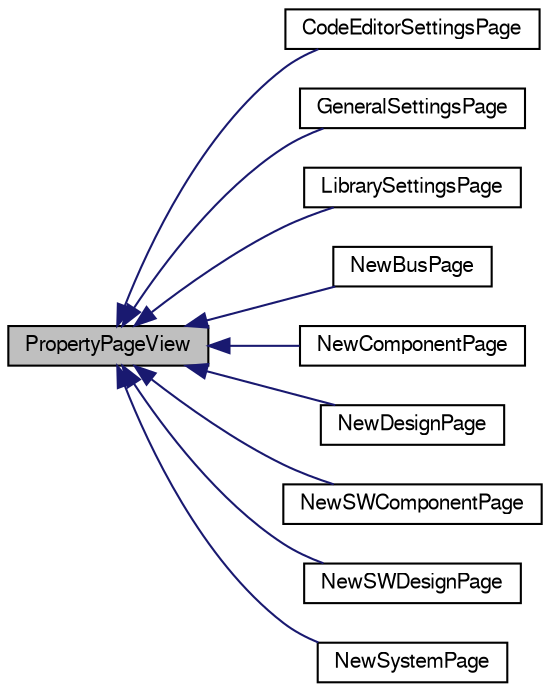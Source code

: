 digraph G
{
  bgcolor="transparent";
  edge [fontname="FreeSans",fontsize=10,labelfontname="FreeSans",labelfontsize=10];
  node [fontname="FreeSans",fontsize=10,shape=record];
  rankdir=LR;
  Node1 [label="PropertyPageView",height=0.2,width=0.4,color="black", fillcolor="grey75", style="filled" fontcolor="black"];
  Node1 -> Node2 [dir=back,color="midnightblue",fontsize=10,style="solid",fontname="FreeSans"];
  Node2 [label="CodeEditorSettingsPage",height=0.2,width=0.4,color="black",URL="$class_code_editor_settings_page.html",tooltip="CodeEditorSettingsPage class."];
  Node1 -> Node3 [dir=back,color="midnightblue",fontsize=10,style="solid",fontname="FreeSans"];
  Node3 [label="GeneralSettingsPage",height=0.2,width=0.4,color="black",URL="$class_general_settings_page.html",tooltip="GeneralSettingsPage class."];
  Node1 -> Node4 [dir=back,color="midnightblue",fontsize=10,style="solid",fontname="FreeSans"];
  Node4 [label="LibrarySettingsPage",height=0.2,width=0.4,color="black",URL="$class_library_settings_page.html",tooltip="LibrarySettingsPage class."];
  Node1 -> Node5 [dir=back,color="midnightblue",fontsize=10,style="solid",fontname="FreeSans"];
  Node5 [label="NewBusPage",height=0.2,width=0.4,color="black",URL="$class_new_bus_page.html"];
  Node1 -> Node6 [dir=back,color="midnightblue",fontsize=10,style="solid",fontname="FreeSans"];
  Node6 [label="NewComponentPage",height=0.2,width=0.4,color="black",URL="$class_new_component_page.html",tooltip="NewComponentPage class."];
  Node1 -> Node7 [dir=back,color="midnightblue",fontsize=10,style="solid",fontname="FreeSans"];
  Node7 [label="NewDesignPage",height=0.2,width=0.4,color="black",URL="$class_new_design_page.html",tooltip="NewDesignPage class."];
  Node1 -> Node8 [dir=back,color="midnightblue",fontsize=10,style="solid",fontname="FreeSans"];
  Node8 [label="NewSWComponentPage",height=0.2,width=0.4,color="black",URL="$class_new_s_w_component_page.html",tooltip="NewSWComponentPage class."];
  Node1 -> Node9 [dir=back,color="midnightblue",fontsize=10,style="solid",fontname="FreeSans"];
  Node9 [label="NewSWDesignPage",height=0.2,width=0.4,color="black",URL="$class_new_s_w_design_page.html",tooltip="NewSWDesignPage class."];
  Node1 -> Node10 [dir=back,color="midnightblue",fontsize=10,style="solid",fontname="FreeSans"];
  Node10 [label="NewSystemPage",height=0.2,width=0.4,color="black",URL="$class_new_system_page.html",tooltip="NewSystemPage class."];
}
